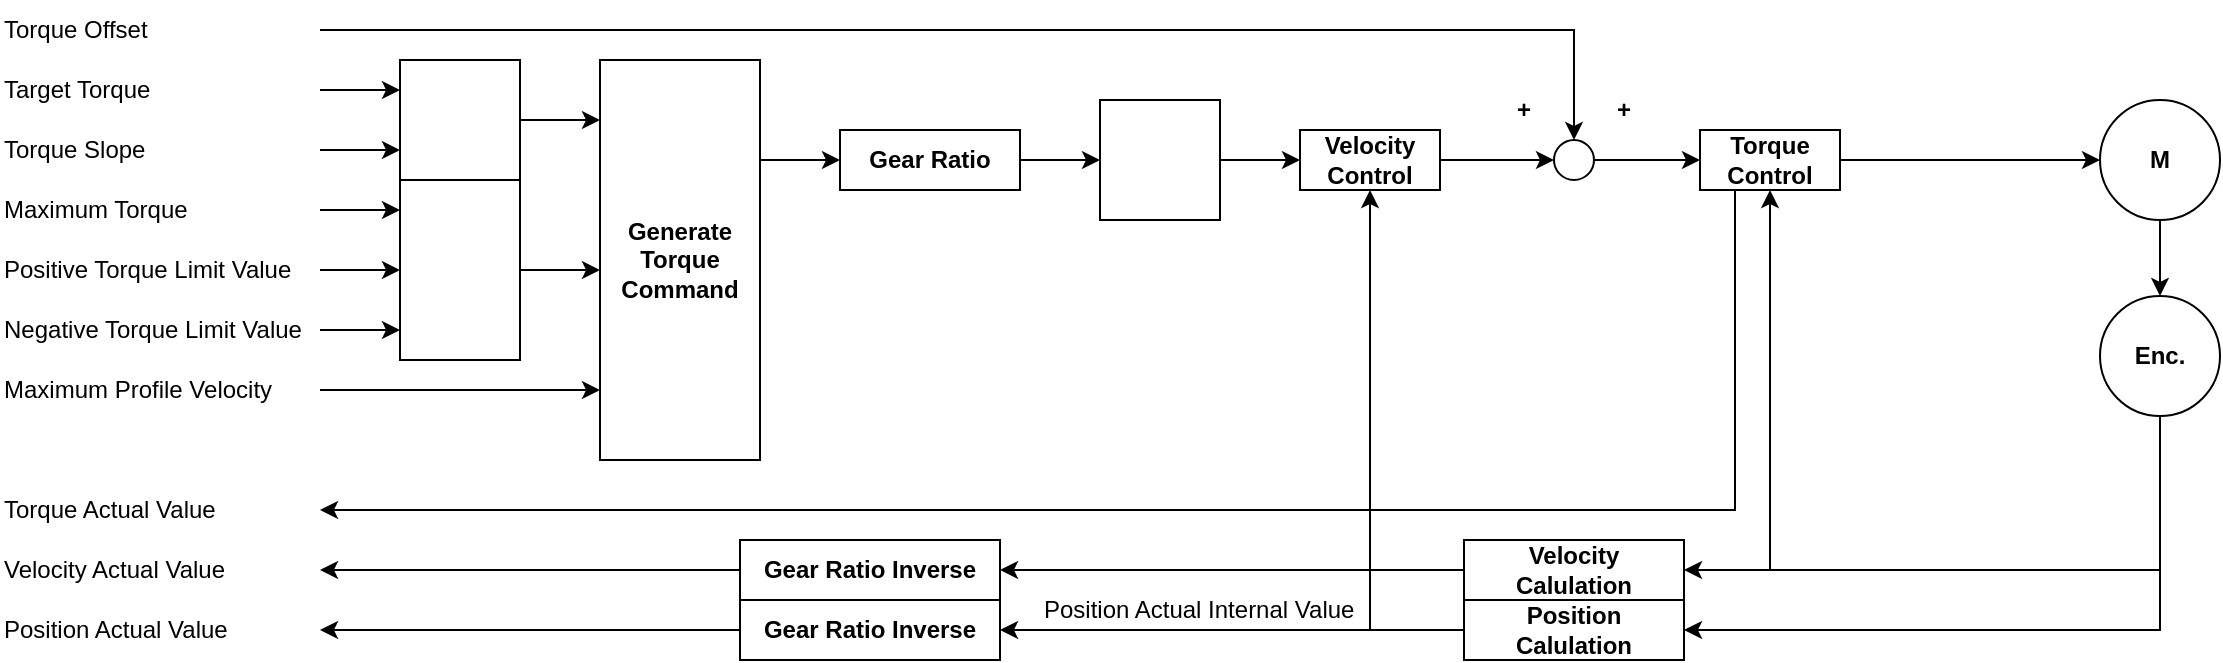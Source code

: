 <mxfile version="20.6.0" type="github">
  <diagram id="7VZr3tsvSgGtT0KyOWi3" name="페이지-1">
    <mxGraphModel dx="2249" dy="754" grid="1" gridSize="10" guides="1" tooltips="1" connect="1" arrows="1" fold="1" page="1" pageScale="1" pageWidth="827" pageHeight="1169" math="0" shadow="0">
      <root>
        <mxCell id="0" />
        <mxCell id="1" parent="0" />
        <mxCell id="rh7my0VjEBEMNm6YvLk3-126" value="" style="whiteSpace=wrap;html=1;aspect=fixed;" vertex="1" parent="1">
          <mxGeometry x="260" y="235" width="60" height="60" as="geometry" />
        </mxCell>
        <mxCell id="rh7my0VjEBEMNm6YvLk3-124" value="" style="whiteSpace=wrap;html=1;aspect=fixed;" vertex="1" parent="1">
          <mxGeometry x="260" y="175" width="60" height="60" as="geometry" />
        </mxCell>
        <mxCell id="rh7my0VjEBEMNm6YvLk3-116" style="edgeStyle=orthogonalEdgeStyle;rounded=0;orthogonalLoop=1;jettySize=auto;html=1;exitX=1;exitY=0.5;exitDx=0;exitDy=0;entryX=0.5;entryY=0;entryDx=0;entryDy=0;" edge="1" parent="1" source="rh7my0VjEBEMNm6YvLk3-11" target="rh7my0VjEBEMNm6YvLk3-53">
          <mxGeometry relative="1" as="geometry" />
        </mxCell>
        <mxCell id="rh7my0VjEBEMNm6YvLk3-11" value="Torque Offset" style="text;html=1;strokeColor=none;fillColor=none;align=left;verticalAlign=middle;whiteSpace=wrap;rounded=0;" vertex="1" parent="1">
          <mxGeometry x="-40" y="70" width="160" height="30" as="geometry" />
        </mxCell>
        <mxCell id="rh7my0VjEBEMNm6YvLk3-12" style="edgeStyle=orthogonalEdgeStyle;rounded=0;orthogonalLoop=1;jettySize=auto;html=1;exitX=1;exitY=0.5;exitDx=0;exitDy=0;entryX=0;entryY=0.25;entryDx=0;entryDy=0;" edge="1" parent="1" source="rh7my0VjEBEMNm6YvLk3-13" target="rh7my0VjEBEMNm6YvLk3-31">
          <mxGeometry relative="1" as="geometry" />
        </mxCell>
        <mxCell id="rh7my0VjEBEMNm6YvLk3-13" value="Target Torque" style="text;html=1;strokeColor=none;fillColor=none;align=left;verticalAlign=middle;whiteSpace=wrap;rounded=0;" vertex="1" parent="1">
          <mxGeometry x="-40" y="100" width="160" height="30" as="geometry" />
        </mxCell>
        <mxCell id="rh7my0VjEBEMNm6YvLk3-14" style="edgeStyle=orthogonalEdgeStyle;rounded=0;orthogonalLoop=1;jettySize=auto;html=1;exitX=1;exitY=0.5;exitDx=0;exitDy=0;entryX=0;entryY=0.75;entryDx=0;entryDy=0;" edge="1" parent="1" source="rh7my0VjEBEMNm6YvLk3-15" target="rh7my0VjEBEMNm6YvLk3-31">
          <mxGeometry relative="1" as="geometry" />
        </mxCell>
        <mxCell id="rh7my0VjEBEMNm6YvLk3-15" value="Torque Slope" style="text;html=1;strokeColor=none;fillColor=none;align=left;verticalAlign=middle;whiteSpace=wrap;rounded=0;" vertex="1" parent="1">
          <mxGeometry x="-40" y="130" width="160" height="30" as="geometry" />
        </mxCell>
        <mxCell id="rh7my0VjEBEMNm6YvLk3-16" style="edgeStyle=orthogonalEdgeStyle;rounded=0;orthogonalLoop=1;jettySize=auto;html=1;exitX=1;exitY=0.5;exitDx=0;exitDy=0;entryX=0;entryY=0.25;entryDx=0;entryDy=0;" edge="1" parent="1" source="rh7my0VjEBEMNm6YvLk3-17" target="rh7my0VjEBEMNm6YvLk3-33">
          <mxGeometry relative="1" as="geometry" />
        </mxCell>
        <mxCell id="rh7my0VjEBEMNm6YvLk3-17" value="Maximum Torque" style="text;html=1;strokeColor=none;fillColor=none;align=left;verticalAlign=middle;whiteSpace=wrap;rounded=0;" vertex="1" parent="1">
          <mxGeometry x="-40" y="160" width="160" height="30" as="geometry" />
        </mxCell>
        <mxCell id="rh7my0VjEBEMNm6YvLk3-18" style="edgeStyle=orthogonalEdgeStyle;rounded=0;orthogonalLoop=1;jettySize=auto;html=1;exitX=1;exitY=0.5;exitDx=0;exitDy=0;entryX=0;entryY=0.75;entryDx=0;entryDy=0;" edge="1" parent="1" source="rh7my0VjEBEMNm6YvLk3-19" target="rh7my0VjEBEMNm6YvLk3-33">
          <mxGeometry relative="1" as="geometry" />
        </mxCell>
        <mxCell id="rh7my0VjEBEMNm6YvLk3-19" value="Positive Torque Limit Value" style="text;html=1;strokeColor=none;fillColor=none;align=left;verticalAlign=middle;whiteSpace=wrap;rounded=0;" vertex="1" parent="1">
          <mxGeometry x="-40" y="190" width="160" height="30" as="geometry" />
        </mxCell>
        <mxCell id="rh7my0VjEBEMNm6YvLk3-121" style="edgeStyle=orthogonalEdgeStyle;rounded=0;orthogonalLoop=1;jettySize=auto;html=1;exitX=1;exitY=0.5;exitDx=0;exitDy=0;" edge="1" parent="1" source="rh7my0VjEBEMNm6YvLk3-21" target="rh7my0VjEBEMNm6YvLk3-34">
          <mxGeometry relative="1" as="geometry" />
        </mxCell>
        <mxCell id="rh7my0VjEBEMNm6YvLk3-21" value="Negative Torque Limit Value" style="text;html=1;strokeColor=none;fillColor=none;align=left;verticalAlign=middle;whiteSpace=wrap;rounded=0;" vertex="1" parent="1">
          <mxGeometry x="-40" y="220" width="160" height="30" as="geometry" />
        </mxCell>
        <mxCell id="rh7my0VjEBEMNm6YvLk3-127" style="edgeStyle=orthogonalEdgeStyle;rounded=0;orthogonalLoop=1;jettySize=auto;html=1;exitX=1;exitY=0.5;exitDx=0;exitDy=0;entryX=0;entryY=0.5;entryDx=0;entryDy=0;" edge="1" parent="1" source="rh7my0VjEBEMNm6YvLk3-23" target="rh7my0VjEBEMNm6YvLk3-126">
          <mxGeometry relative="1" as="geometry" />
        </mxCell>
        <mxCell id="rh7my0VjEBEMNm6YvLk3-23" value="Maximum Profile Velocity" style="text;html=1;strokeColor=none;fillColor=none;align=left;verticalAlign=middle;whiteSpace=wrap;rounded=0;" vertex="1" parent="1">
          <mxGeometry x="-40" y="250" width="160" height="30" as="geometry" />
        </mxCell>
        <mxCell id="rh7my0VjEBEMNm6YvLk3-30" style="edgeStyle=orthogonalEdgeStyle;rounded=0;orthogonalLoop=1;jettySize=auto;html=1;exitX=1;exitY=0.5;exitDx=0;exitDy=0;entryX=0;entryY=0.5;entryDx=0;entryDy=0;" edge="1" parent="1" source="rh7my0VjEBEMNm6YvLk3-31" target="rh7my0VjEBEMNm6YvLk3-38">
          <mxGeometry relative="1" as="geometry" />
        </mxCell>
        <mxCell id="rh7my0VjEBEMNm6YvLk3-31" value="" style="whiteSpace=wrap;html=1;aspect=fixed;" vertex="1" parent="1">
          <mxGeometry x="160" y="100" width="60" height="60" as="geometry" />
        </mxCell>
        <mxCell id="rh7my0VjEBEMNm6YvLk3-33" value="" style="whiteSpace=wrap;html=1;aspect=fixed;" vertex="1" parent="1">
          <mxGeometry x="160" y="160" width="60" height="60" as="geometry" />
        </mxCell>
        <mxCell id="rh7my0VjEBEMNm6YvLk3-34" value="" style="whiteSpace=wrap;html=1;" vertex="1" parent="1">
          <mxGeometry x="160" y="220" width="60" height="30" as="geometry" />
        </mxCell>
        <mxCell id="rh7my0VjEBEMNm6YvLk3-125" style="edgeStyle=orthogonalEdgeStyle;rounded=0;orthogonalLoop=1;jettySize=auto;html=1;exitX=1;exitY=0.5;exitDx=0;exitDy=0;entryX=0;entryY=0.5;entryDx=0;entryDy=0;" edge="1" parent="1" source="rh7my0VjEBEMNm6YvLk3-37" target="rh7my0VjEBEMNm6YvLk3-124">
          <mxGeometry relative="1" as="geometry" />
        </mxCell>
        <mxCell id="rh7my0VjEBEMNm6YvLk3-37" value="" style="whiteSpace=wrap;html=1;" vertex="1" parent="1">
          <mxGeometry x="160" y="160" width="60" height="90" as="geometry" />
        </mxCell>
        <mxCell id="rh7my0VjEBEMNm6YvLk3-38" value="" style="whiteSpace=wrap;html=1;aspect=fixed;" vertex="1" parent="1">
          <mxGeometry x="260" y="100" width="60" height="60" as="geometry" />
        </mxCell>
        <mxCell id="rh7my0VjEBEMNm6YvLk3-39" value="" style="whiteSpace=wrap;html=1;aspect=fixed;" vertex="1" parent="1">
          <mxGeometry x="260" y="160" width="60" height="60" as="geometry" />
        </mxCell>
        <mxCell id="rh7my0VjEBEMNm6YvLk3-40" value="" style="whiteSpace=wrap;html=1;aspect=fixed;" vertex="1" parent="1">
          <mxGeometry x="260" y="235" width="60" height="60" as="geometry" />
        </mxCell>
        <mxCell id="rh7my0VjEBEMNm6YvLk3-42" style="edgeStyle=orthogonalEdgeStyle;rounded=0;orthogonalLoop=1;jettySize=auto;html=1;exitX=1;exitY=0.25;exitDx=0;exitDy=0;entryX=0;entryY=0.5;entryDx=0;entryDy=0;" edge="1" parent="1" source="rh7my0VjEBEMNm6YvLk3-43" target="rh7my0VjEBEMNm6YvLk3-45">
          <mxGeometry relative="1" as="geometry" />
        </mxCell>
        <mxCell id="rh7my0VjEBEMNm6YvLk3-43" value="&lt;b&gt;Generate&lt;br&gt;Torque&lt;br&gt;Command&lt;/b&gt;" style="rounded=0;whiteSpace=wrap;html=1;" vertex="1" parent="1">
          <mxGeometry x="260" y="100" width="80" height="200" as="geometry" />
        </mxCell>
        <mxCell id="rh7my0VjEBEMNm6YvLk3-44" value="" style="edgeStyle=orthogonalEdgeStyle;rounded=0;orthogonalLoop=1;jettySize=auto;html=1;" edge="1" parent="1" source="rh7my0VjEBEMNm6YvLk3-45">
          <mxGeometry relative="1" as="geometry">
            <mxPoint x="510" y="150" as="targetPoint" />
          </mxGeometry>
        </mxCell>
        <mxCell id="rh7my0VjEBEMNm6YvLk3-45" value="&lt;b&gt;Gear Ratio&lt;/b&gt;" style="rounded=0;whiteSpace=wrap;html=1;" vertex="1" parent="1">
          <mxGeometry x="380" y="135" width="90" height="30" as="geometry" />
        </mxCell>
        <mxCell id="rh7my0VjEBEMNm6YvLk3-50" value="" style="edgeStyle=orthogonalEdgeStyle;rounded=0;orthogonalLoop=1;jettySize=auto;html=1;" edge="1" parent="1" source="rh7my0VjEBEMNm6YvLk3-51" target="rh7my0VjEBEMNm6YvLk3-53">
          <mxGeometry relative="1" as="geometry" />
        </mxCell>
        <mxCell id="rh7my0VjEBEMNm6YvLk3-51" value="&lt;b&gt;Velocity&lt;br&gt;Control&lt;br&gt;&lt;/b&gt;" style="rounded=0;whiteSpace=wrap;html=1;" vertex="1" parent="1">
          <mxGeometry x="610" y="135" width="70" height="30" as="geometry" />
        </mxCell>
        <mxCell id="rh7my0VjEBEMNm6YvLk3-52" value="" style="edgeStyle=orthogonalEdgeStyle;rounded=0;orthogonalLoop=1;jettySize=auto;html=1;" edge="1" parent="1" source="rh7my0VjEBEMNm6YvLk3-53" target="rh7my0VjEBEMNm6YvLk3-56">
          <mxGeometry relative="1" as="geometry" />
        </mxCell>
        <mxCell id="rh7my0VjEBEMNm6YvLk3-53" value="" style="ellipse;whiteSpace=wrap;html=1;aspect=fixed;" vertex="1" parent="1">
          <mxGeometry x="737" y="140" width="20" height="20" as="geometry" />
        </mxCell>
        <mxCell id="rh7my0VjEBEMNm6YvLk3-54" value="" style="edgeStyle=orthogonalEdgeStyle;rounded=0;orthogonalLoop=1;jettySize=auto;html=1;" edge="1" parent="1" source="rh7my0VjEBEMNm6YvLk3-56" target="rh7my0VjEBEMNm6YvLk3-58">
          <mxGeometry relative="1" as="geometry" />
        </mxCell>
        <mxCell id="rh7my0VjEBEMNm6YvLk3-55" style="edgeStyle=orthogonalEdgeStyle;rounded=0;orthogonalLoop=1;jettySize=auto;html=1;exitX=0.25;exitY=1;exitDx=0;exitDy=0;entryX=1;entryY=0.5;entryDx=0;entryDy=0;" edge="1" parent="1" source="rh7my0VjEBEMNm6YvLk3-56" target="rh7my0VjEBEMNm6YvLk3-70">
          <mxGeometry relative="1" as="geometry" />
        </mxCell>
        <mxCell id="rh7my0VjEBEMNm6YvLk3-56" value="&lt;b&gt;Torque&lt;br&gt;Control&lt;br&gt;&lt;/b&gt;" style="rounded=0;whiteSpace=wrap;html=1;" vertex="1" parent="1">
          <mxGeometry x="810" y="135" width="70" height="30" as="geometry" />
        </mxCell>
        <mxCell id="rh7my0VjEBEMNm6YvLk3-57" value="" style="edgeStyle=orthogonalEdgeStyle;rounded=0;orthogonalLoop=1;jettySize=auto;html=1;" edge="1" parent="1" source="rh7my0VjEBEMNm6YvLk3-58" target="rh7my0VjEBEMNm6YvLk3-61">
          <mxGeometry relative="1" as="geometry" />
        </mxCell>
        <mxCell id="rh7my0VjEBEMNm6YvLk3-58" value="&lt;b&gt;M&lt;/b&gt;" style="ellipse;whiteSpace=wrap;html=1;aspect=fixed;" vertex="1" parent="1">
          <mxGeometry x="1010" y="120" width="60" height="60" as="geometry" />
        </mxCell>
        <mxCell id="rh7my0VjEBEMNm6YvLk3-59" style="edgeStyle=orthogonalEdgeStyle;rounded=0;orthogonalLoop=1;jettySize=auto;html=1;exitX=0.5;exitY=1;exitDx=0;exitDy=0;entryX=1;entryY=0.5;entryDx=0;entryDy=0;" edge="1" parent="1" source="rh7my0VjEBEMNm6YvLk3-61" target="rh7my0VjEBEMNm6YvLk3-78">
          <mxGeometry relative="1" as="geometry" />
        </mxCell>
        <mxCell id="rh7my0VjEBEMNm6YvLk3-60" style="edgeStyle=orthogonalEdgeStyle;rounded=0;orthogonalLoop=1;jettySize=auto;html=1;exitX=0.5;exitY=1;exitDx=0;exitDy=0;entryX=1;entryY=0.5;entryDx=0;entryDy=0;" edge="1" parent="1" source="rh7my0VjEBEMNm6YvLk3-61" target="rh7my0VjEBEMNm6YvLk3-80">
          <mxGeometry relative="1" as="geometry" />
        </mxCell>
        <mxCell id="rh7my0VjEBEMNm6YvLk3-61" value="&lt;b&gt;Enc.&lt;/b&gt;" style="ellipse;whiteSpace=wrap;html=1;aspect=fixed;" vertex="1" parent="1">
          <mxGeometry x="1010" y="218" width="60" height="60" as="geometry" />
        </mxCell>
        <mxCell id="rh7my0VjEBEMNm6YvLk3-64" value="&lt;b&gt;+&lt;/b&gt;" style="text;html=1;strokeColor=none;fillColor=none;align=center;verticalAlign=middle;whiteSpace=wrap;rounded=0;" vertex="1" parent="1">
          <mxGeometry x="707" y="110" width="30" height="30" as="geometry" />
        </mxCell>
        <mxCell id="rh7my0VjEBEMNm6YvLk3-65" value="&lt;b&gt;+&lt;/b&gt;" style="text;html=1;strokeColor=none;fillColor=none;align=center;verticalAlign=middle;whiteSpace=wrap;rounded=0;" vertex="1" parent="1">
          <mxGeometry x="757" y="110" width="30" height="30" as="geometry" />
        </mxCell>
        <mxCell id="rh7my0VjEBEMNm6YvLk3-70" value="Torque Actual Value" style="text;html=1;strokeColor=none;fillColor=none;align=left;verticalAlign=middle;whiteSpace=wrap;rounded=0;" vertex="1" parent="1">
          <mxGeometry x="-40" y="310" width="160" height="30" as="geometry" />
        </mxCell>
        <mxCell id="rh7my0VjEBEMNm6YvLk3-71" value="Velocity Actual Value" style="text;html=1;strokeColor=none;fillColor=none;align=left;verticalAlign=middle;whiteSpace=wrap;rounded=0;" vertex="1" parent="1">
          <mxGeometry x="-40" y="340" width="160" height="30" as="geometry" />
        </mxCell>
        <mxCell id="rh7my0VjEBEMNm6YvLk3-72" value="Position Actual Value" style="text;html=1;strokeColor=none;fillColor=none;align=left;verticalAlign=middle;whiteSpace=wrap;rounded=0;" vertex="1" parent="1">
          <mxGeometry x="-40" y="370" width="160" height="30" as="geometry" />
        </mxCell>
        <mxCell id="rh7my0VjEBEMNm6YvLk3-73" style="edgeStyle=orthogonalEdgeStyle;rounded=0;orthogonalLoop=1;jettySize=auto;html=1;exitX=0;exitY=0.5;exitDx=0;exitDy=0;entryX=1;entryY=0.5;entryDx=0;entryDy=0;" edge="1" parent="1" source="rh7my0VjEBEMNm6YvLk3-74" target="rh7my0VjEBEMNm6YvLk3-71">
          <mxGeometry relative="1" as="geometry" />
        </mxCell>
        <mxCell id="rh7my0VjEBEMNm6YvLk3-74" value="&lt;b&gt;Gear Ratio Inverse&lt;/b&gt;" style="rounded=0;whiteSpace=wrap;html=1;" vertex="1" parent="1">
          <mxGeometry x="330" y="340" width="130" height="30" as="geometry" />
        </mxCell>
        <mxCell id="rh7my0VjEBEMNm6YvLk3-75" style="edgeStyle=orthogonalEdgeStyle;rounded=0;orthogonalLoop=1;jettySize=auto;html=1;exitX=0;exitY=0.5;exitDx=0;exitDy=0;entryX=1;entryY=0.5;entryDx=0;entryDy=0;" edge="1" parent="1" source="rh7my0VjEBEMNm6YvLk3-76" target="rh7my0VjEBEMNm6YvLk3-72">
          <mxGeometry relative="1" as="geometry" />
        </mxCell>
        <mxCell id="rh7my0VjEBEMNm6YvLk3-76" value="&lt;b&gt;Gear Ratio Inverse&lt;/b&gt;" style="rounded=0;whiteSpace=wrap;html=1;" vertex="1" parent="1">
          <mxGeometry x="330" y="370" width="130" height="30" as="geometry" />
        </mxCell>
        <mxCell id="rh7my0VjEBEMNm6YvLk3-77" style="edgeStyle=orthogonalEdgeStyle;rounded=0;orthogonalLoop=1;jettySize=auto;html=1;exitX=0;exitY=0.5;exitDx=0;exitDy=0;entryX=1;entryY=0.5;entryDx=0;entryDy=0;" edge="1" parent="1" source="rh7my0VjEBEMNm6YvLk3-78" target="rh7my0VjEBEMNm6YvLk3-74">
          <mxGeometry relative="1" as="geometry" />
        </mxCell>
        <mxCell id="rh7my0VjEBEMNm6YvLk3-78" value="&lt;b&gt;Velocity&lt;br&gt;Calulation&lt;br&gt;&lt;/b&gt;" style="rounded=0;whiteSpace=wrap;html=1;" vertex="1" parent="1">
          <mxGeometry x="692" y="340" width="110" height="30" as="geometry" />
        </mxCell>
        <mxCell id="rh7my0VjEBEMNm6YvLk3-79" style="edgeStyle=orthogonalEdgeStyle;rounded=0;orthogonalLoop=1;jettySize=auto;html=1;exitX=0;exitY=0.5;exitDx=0;exitDy=0;entryX=1;entryY=0.5;entryDx=0;entryDy=0;" edge="1" parent="1" source="rh7my0VjEBEMNm6YvLk3-80" target="rh7my0VjEBEMNm6YvLk3-76">
          <mxGeometry relative="1" as="geometry" />
        </mxCell>
        <mxCell id="rh7my0VjEBEMNm6YvLk3-80" value="&lt;b&gt;Position&lt;br&gt;Calulation&lt;br&gt;&lt;/b&gt;" style="rounded=0;whiteSpace=wrap;html=1;" vertex="1" parent="1">
          <mxGeometry x="692" y="370" width="110" height="30" as="geometry" />
        </mxCell>
        <mxCell id="rh7my0VjEBEMNm6YvLk3-81" value="" style="endArrow=classic;html=1;rounded=0;entryX=0.5;entryY=1;entryDx=0;entryDy=0;" edge="1" parent="1" target="rh7my0VjEBEMNm6YvLk3-56">
          <mxGeometry width="50" height="50" relative="1" as="geometry">
            <mxPoint x="845" y="355" as="sourcePoint" />
            <mxPoint x="410" y="140" as="targetPoint" />
          </mxGeometry>
        </mxCell>
        <mxCell id="rh7my0VjEBEMNm6YvLk3-82" value="" style="endArrow=classic;html=1;rounded=0;entryX=0.5;entryY=1;entryDx=0;entryDy=0;" edge="1" parent="1" target="rh7my0VjEBEMNm6YvLk3-51">
          <mxGeometry width="50" height="50" relative="1" as="geometry">
            <mxPoint x="645" y="385" as="sourcePoint" />
            <mxPoint x="644.5" y="182" as="targetPoint" />
          </mxGeometry>
        </mxCell>
        <mxCell id="rh7my0VjEBEMNm6YvLk3-84" value="Position Actual Internal Value" style="text;html=1;strokeColor=none;fillColor=none;align=left;verticalAlign=middle;whiteSpace=wrap;rounded=0;" vertex="1" parent="1">
          <mxGeometry x="480" y="360" width="170" height="30" as="geometry" />
        </mxCell>
        <mxCell id="rh7my0VjEBEMNm6YvLk3-120" style="edgeStyle=orthogonalEdgeStyle;rounded=0;orthogonalLoop=1;jettySize=auto;html=1;exitX=1;exitY=0.5;exitDx=0;exitDy=0;entryX=0;entryY=0.5;entryDx=0;entryDy=0;" edge="1" parent="1" source="rh7my0VjEBEMNm6YvLk3-117" target="rh7my0VjEBEMNm6YvLk3-51">
          <mxGeometry relative="1" as="geometry" />
        </mxCell>
        <mxCell id="rh7my0VjEBEMNm6YvLk3-117" value="" style="whiteSpace=wrap;html=1;aspect=fixed;" vertex="1" parent="1">
          <mxGeometry x="510" y="120" width="60" height="60" as="geometry" />
        </mxCell>
      </root>
    </mxGraphModel>
  </diagram>
</mxfile>
